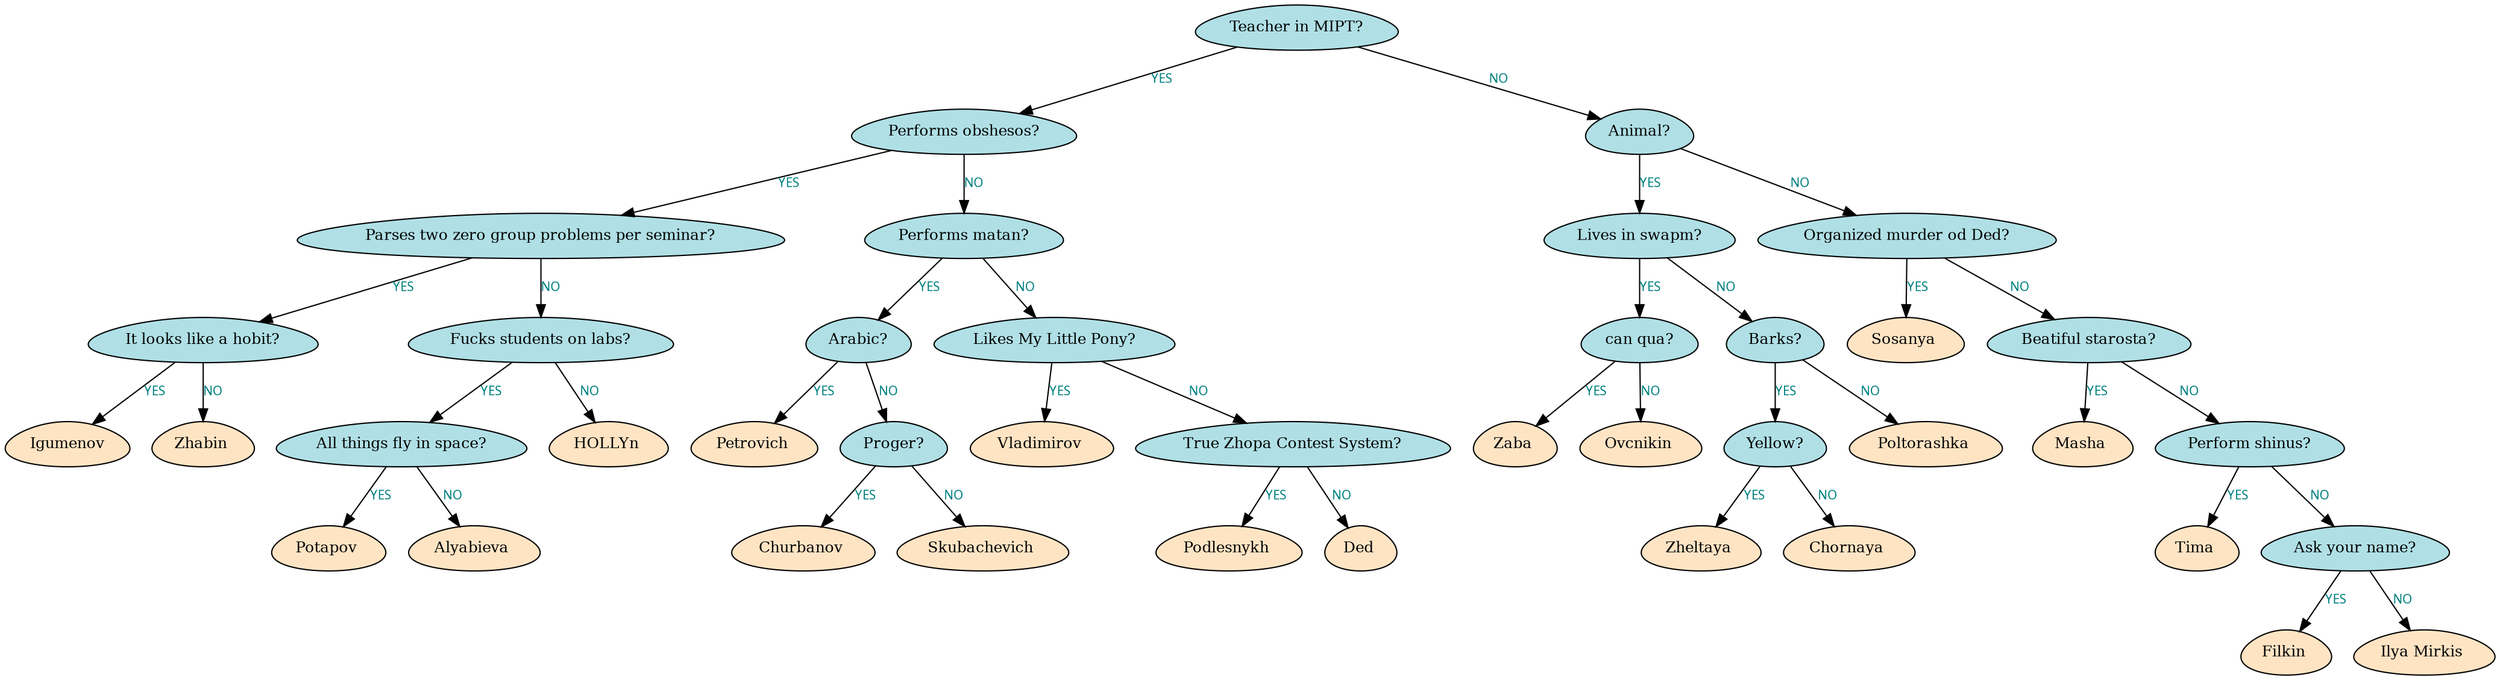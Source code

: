 digraph AKINATOR
{
	graph [dpi = 200];
	rankdir = HR;

	subgraph TREE
	{
		node [shape = egg, style = "filled", fillcolor = "bisque", fontcolor = "black", fontsize = 12];
		edge [color = "black", fontcolor = "teal", fontsize = 10, fontname = "Impact"];

		node_0x7f9259405d90 [label = "Teacher in MIPT?", fillcolor = "powderblue"];
		node_0x7f9259405db0 [label = "Performs obshesos?", fillcolor = "powderblue"];
		node_0x7f9259405e70 [label = "Parses two zero group problems per seminar?", fillcolor = "powderblue"];
		node_0x7f9259604140 [label = "It looks like a hobit?", fillcolor = "powderblue"];
		node_0x7f9259604120 [label = "Igumenov"];
		node_0x7f9259405f30 [label = "Zhabin "];
		node_0x7f9259405ff0 [label = "Fucks students on labs?", fillcolor = "powderblue"];
		node_0x7f92594060b0 [label = "All things fly in space?", fillcolor = "powderblue"];
		node_0x7f9259406170 [label = "Potapov "];
		node_0x7f9259406230 [label = "Alyabieva "];
		node_0x7f92594062f0 [label = "HOLLYn "];
		node_0x7f92594063b0 [label = "Performs matan?", fillcolor = "powderblue"];
		node_0x7f9259406470 [label = "Arabic?", fillcolor = "powderblue"];
		node_0x7f9259406530 [label = "Petrovich "];
		node_0x7f92594065f0 [label = "Proger?", fillcolor = "powderblue"];
		node_0x7f92594066b0 [label = "Churbanov "];
		node_0x7f9259406770 [label = "Skubachevich "];
		node_0x7f9259406830 [label = "Likes My Little Pony?", fillcolor = "powderblue"];
		node_0x7f92594068f0 [label = "Vladimirov "];
		node_0x7f92594069b0 [label = "True Zhopa Contest System?", fillcolor = "powderblue"];
		node_0x7f9259406a70 [label = "Podlesnykh "];
		node_0x7f9259406b30 [label = "Ded "];
		node_0x7f9259406bf0 [label = "Animal?", fillcolor = "powderblue"];
		node_0x7f9259406cb0 [label = "Lives in swapm?", fillcolor = "powderblue"];
		node_0x7f9259406d70 [label = "can qua?", fillcolor = "powderblue"];
		node_0x7f9259406e30 [label = "Zaba "];
		node_0x7f9259406ef0 [label = "Ovcnikin "];
		node_0x7f9259406fb0 [label = "Barks?", fillcolor = "powderblue"];
		node_0x7f9259407070 [label = "Yellow?", fillcolor = "powderblue"];
		node_0x7f9259407130 [label = "Zheltaya "];
		node_0x7f92594071f0 [label = "Chornaya "];
		node_0x7f92594072b0 [label = "Poltorashka "];
		node_0x7f9259407370 [label = "Organized murder od Ded?", fillcolor = "powderblue"];
		node_0x7f9259407430 [label = "Sosanya "];
		node_0x7f92594074f0 [label = "Beatiful starosta?", fillcolor = "powderblue"];
		node_0x7f92594075b0 [label = "Masha "];
		node_0x7f9259407670 [label = "Perform shinus?", fillcolor = "powderblue"];
		node_0x7f9259407730 [label = "Tima "];
		node_0x7f92594077f0 [label = "Ask your name?", fillcolor = "powderblue"];
		node_0x7f92594078b0 [label = "Filkin "];
		node_0x7f9259407970 [label = "Ilya Mirkis "];

		node_0x7f9259405d90 -> node_0x7f9259405db0 [label = "YES"];
		node_0x7f9259405d90 -> node_0x7f9259406bf0 [label = "NO"];
		node_0x7f9259405db0 -> node_0x7f9259405e70 [label = "YES"];
		node_0x7f9259405db0 -> node_0x7f92594063b0 [label = "NO"];
		node_0x7f9259405e70 -> node_0x7f9259604140 [label = "YES"];
		node_0x7f9259405e70 -> node_0x7f9259405ff0 [label = "NO"];
		node_0x7f9259604140 -> node_0x7f9259604120 [label = "YES"];
		node_0x7f9259604140 -> node_0x7f9259405f30 [label = "NO"];
		node_0x7f9259405ff0 -> node_0x7f92594060b0 [label = "YES"];
		node_0x7f9259405ff0 -> node_0x7f92594062f0 [label = "NO"];
		node_0x7f92594060b0 -> node_0x7f9259406170 [label = "YES"];
		node_0x7f92594060b0 -> node_0x7f9259406230 [label = "NO"];
		node_0x7f92594063b0 -> node_0x7f9259406470 [label = "YES"];
		node_0x7f92594063b0 -> node_0x7f9259406830 [label = "NO"];
		node_0x7f9259406470 -> node_0x7f9259406530 [label = "YES"];
		node_0x7f9259406470 -> node_0x7f92594065f0 [label = "NO"];
		node_0x7f92594065f0 -> node_0x7f92594066b0 [label = "YES"];
		node_0x7f92594065f0 -> node_0x7f9259406770 [label = "NO"];
		node_0x7f9259406830 -> node_0x7f92594068f0 [label = "YES"];
		node_0x7f9259406830 -> node_0x7f92594069b0 [label = "NO"];
		node_0x7f92594069b0 -> node_0x7f9259406a70 [label = "YES"];
		node_0x7f92594069b0 -> node_0x7f9259406b30 [label = "NO"];
		node_0x7f9259406bf0 -> node_0x7f9259406cb0 [label = "YES"];
		node_0x7f9259406bf0 -> node_0x7f9259407370 [label = "NO"];
		node_0x7f9259406cb0 -> node_0x7f9259406d70 [label = "YES"];
		node_0x7f9259406cb0 -> node_0x7f9259406fb0 [label = "NO"];
		node_0x7f9259406d70 -> node_0x7f9259406e30 [label = "YES"];
		node_0x7f9259406d70 -> node_0x7f9259406ef0 [label = "NO"];
		node_0x7f9259406fb0 -> node_0x7f9259407070 [label = "YES"];
		node_0x7f9259406fb0 -> node_0x7f92594072b0 [label = "NO"];
		node_0x7f9259407070 -> node_0x7f9259407130 [label = "YES"];
		node_0x7f9259407070 -> node_0x7f92594071f0 [label = "NO"];
		node_0x7f9259407370 -> node_0x7f9259407430 [label = "YES"];
		node_0x7f9259407370 -> node_0x7f92594074f0 [label = "NO"];
		node_0x7f92594074f0 -> node_0x7f92594075b0 [label = "YES"];
		node_0x7f92594074f0 -> node_0x7f9259407670 [label = "NO"];
		node_0x7f9259407670 -> node_0x7f9259407730 [label = "YES"];
		node_0x7f9259407670 -> node_0x7f92594077f0 [label = "NO"];
		node_0x7f92594077f0 -> node_0x7f92594078b0 [label = "YES"];
		node_0x7f92594077f0 -> node_0x7f9259407970 [label = "NO"];
	}
}
